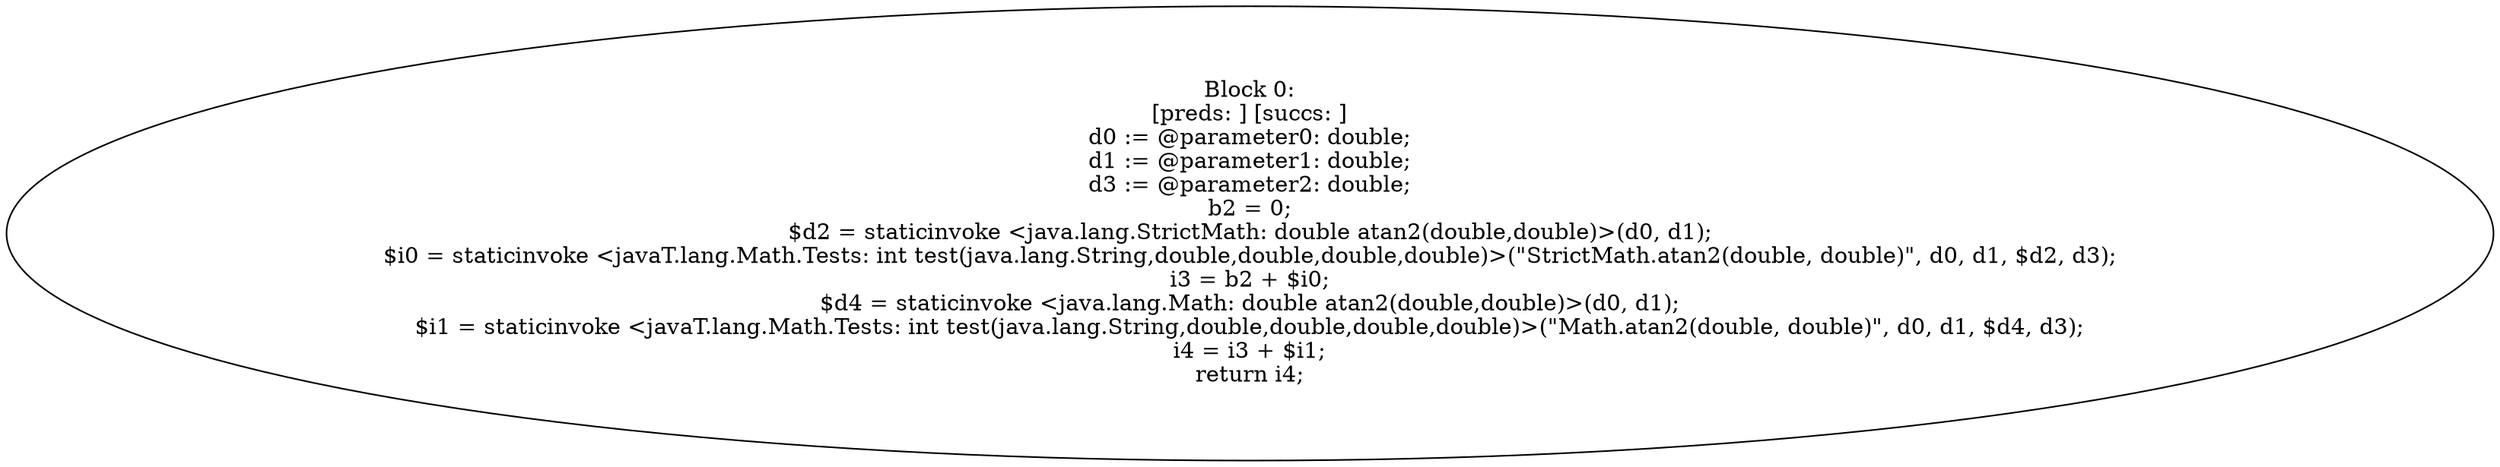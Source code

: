 digraph "unitGraph" {
    "Block 0:
[preds: ] [succs: ]
d0 := @parameter0: double;
d1 := @parameter1: double;
d3 := @parameter2: double;
b2 = 0;
$d2 = staticinvoke <java.lang.StrictMath: double atan2(double,double)>(d0, d1);
$i0 = staticinvoke <javaT.lang.Math.Tests: int test(java.lang.String,double,double,double,double)>(\"StrictMath.atan2(double, double)\", d0, d1, $d2, d3);
i3 = b2 + $i0;
$d4 = staticinvoke <java.lang.Math: double atan2(double,double)>(d0, d1);
$i1 = staticinvoke <javaT.lang.Math.Tests: int test(java.lang.String,double,double,double,double)>(\"Math.atan2(double, double)\", d0, d1, $d4, d3);
i4 = i3 + $i1;
return i4;
"
}
